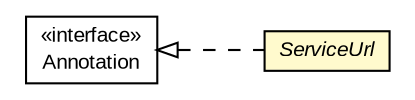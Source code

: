 #!/usr/local/bin/dot
#
# Class diagram 
# Generated by UMLGraph version R5_6-24-gf6e263 (http://www.umlgraph.org/)
#

digraph G {
	edge [fontname="arial",fontsize=10,labelfontname="arial",labelfontsize=10];
	node [fontname="arial",fontsize=10,shape=plaintext];
	nodesep=0.25;
	ranksep=0.5;
	rankdir=LR;
	// com.gwtplatform.crawler.server.ServiceUrl
	c487578 [label=<<table title="com.gwtplatform.crawler.server.ServiceUrl" border="0" cellborder="1" cellspacing="0" cellpadding="2" port="p" bgcolor="lemonChiffon" href="./ServiceUrl.html">
		<tr><td><table border="0" cellspacing="0" cellpadding="1">
<tr><td align="center" balign="center"><font face="arial italic"> ServiceUrl </font></td></tr>
		</table></td></tr>
		</table>>, URL="./ServiceUrl.html", fontname="arial", fontcolor="black", fontsize=10.0];
	//com.gwtplatform.crawler.server.ServiceUrl implements java.lang.annotation.Annotation
	c487838:p -> c487578:p [dir=back,arrowtail=empty,style=dashed];
	// java.lang.annotation.Annotation
	c487838 [label=<<table title="java.lang.annotation.Annotation" border="0" cellborder="1" cellspacing="0" cellpadding="2" port="p" href="http://download.oracle.com/javase/6/docs/api/java/lang/annotation/Annotation.html">
		<tr><td><table border="0" cellspacing="0" cellpadding="1">
<tr><td align="center" balign="center"> &#171;interface&#187; </td></tr>
<tr><td align="center" balign="center"> Annotation </td></tr>
		</table></td></tr>
		</table>>, URL="http://download.oracle.com/javase/6/docs/api/java/lang/annotation/Annotation.html", fontname="arial", fontcolor="black", fontsize=10.0];
}

